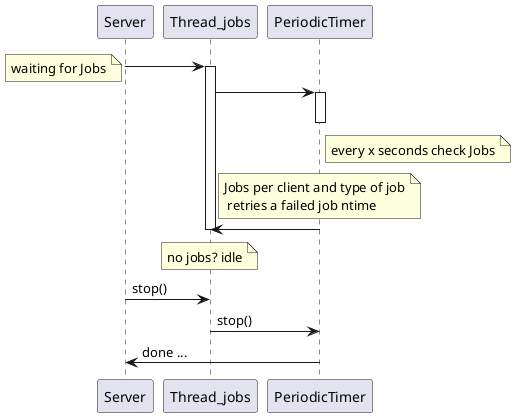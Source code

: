 @startuml
	Server -> Thread_jobs:
	note left: waiting for Jobs
	activate Thread_jobs
	
	
	
	Thread_jobs -> PeriodicTimer
	note right PeriodicTimer: every x seconds check Jobs
	activate PeriodicTimer
	note over PeriodicTimer: Jobs per client and type of job\n retries a failed job ntime
	deactivate PeriodicTimer
	PeriodicTimer -> Thread_jobs
	note over Thread_jobs: no jobs? idle
	deactivate Thread_jobs
	
	Server -> Thread_jobs: stop()
	Thread_jobs -> PeriodicTimer: stop()
	PeriodicTimer -> Server: done ...
@enduml 
